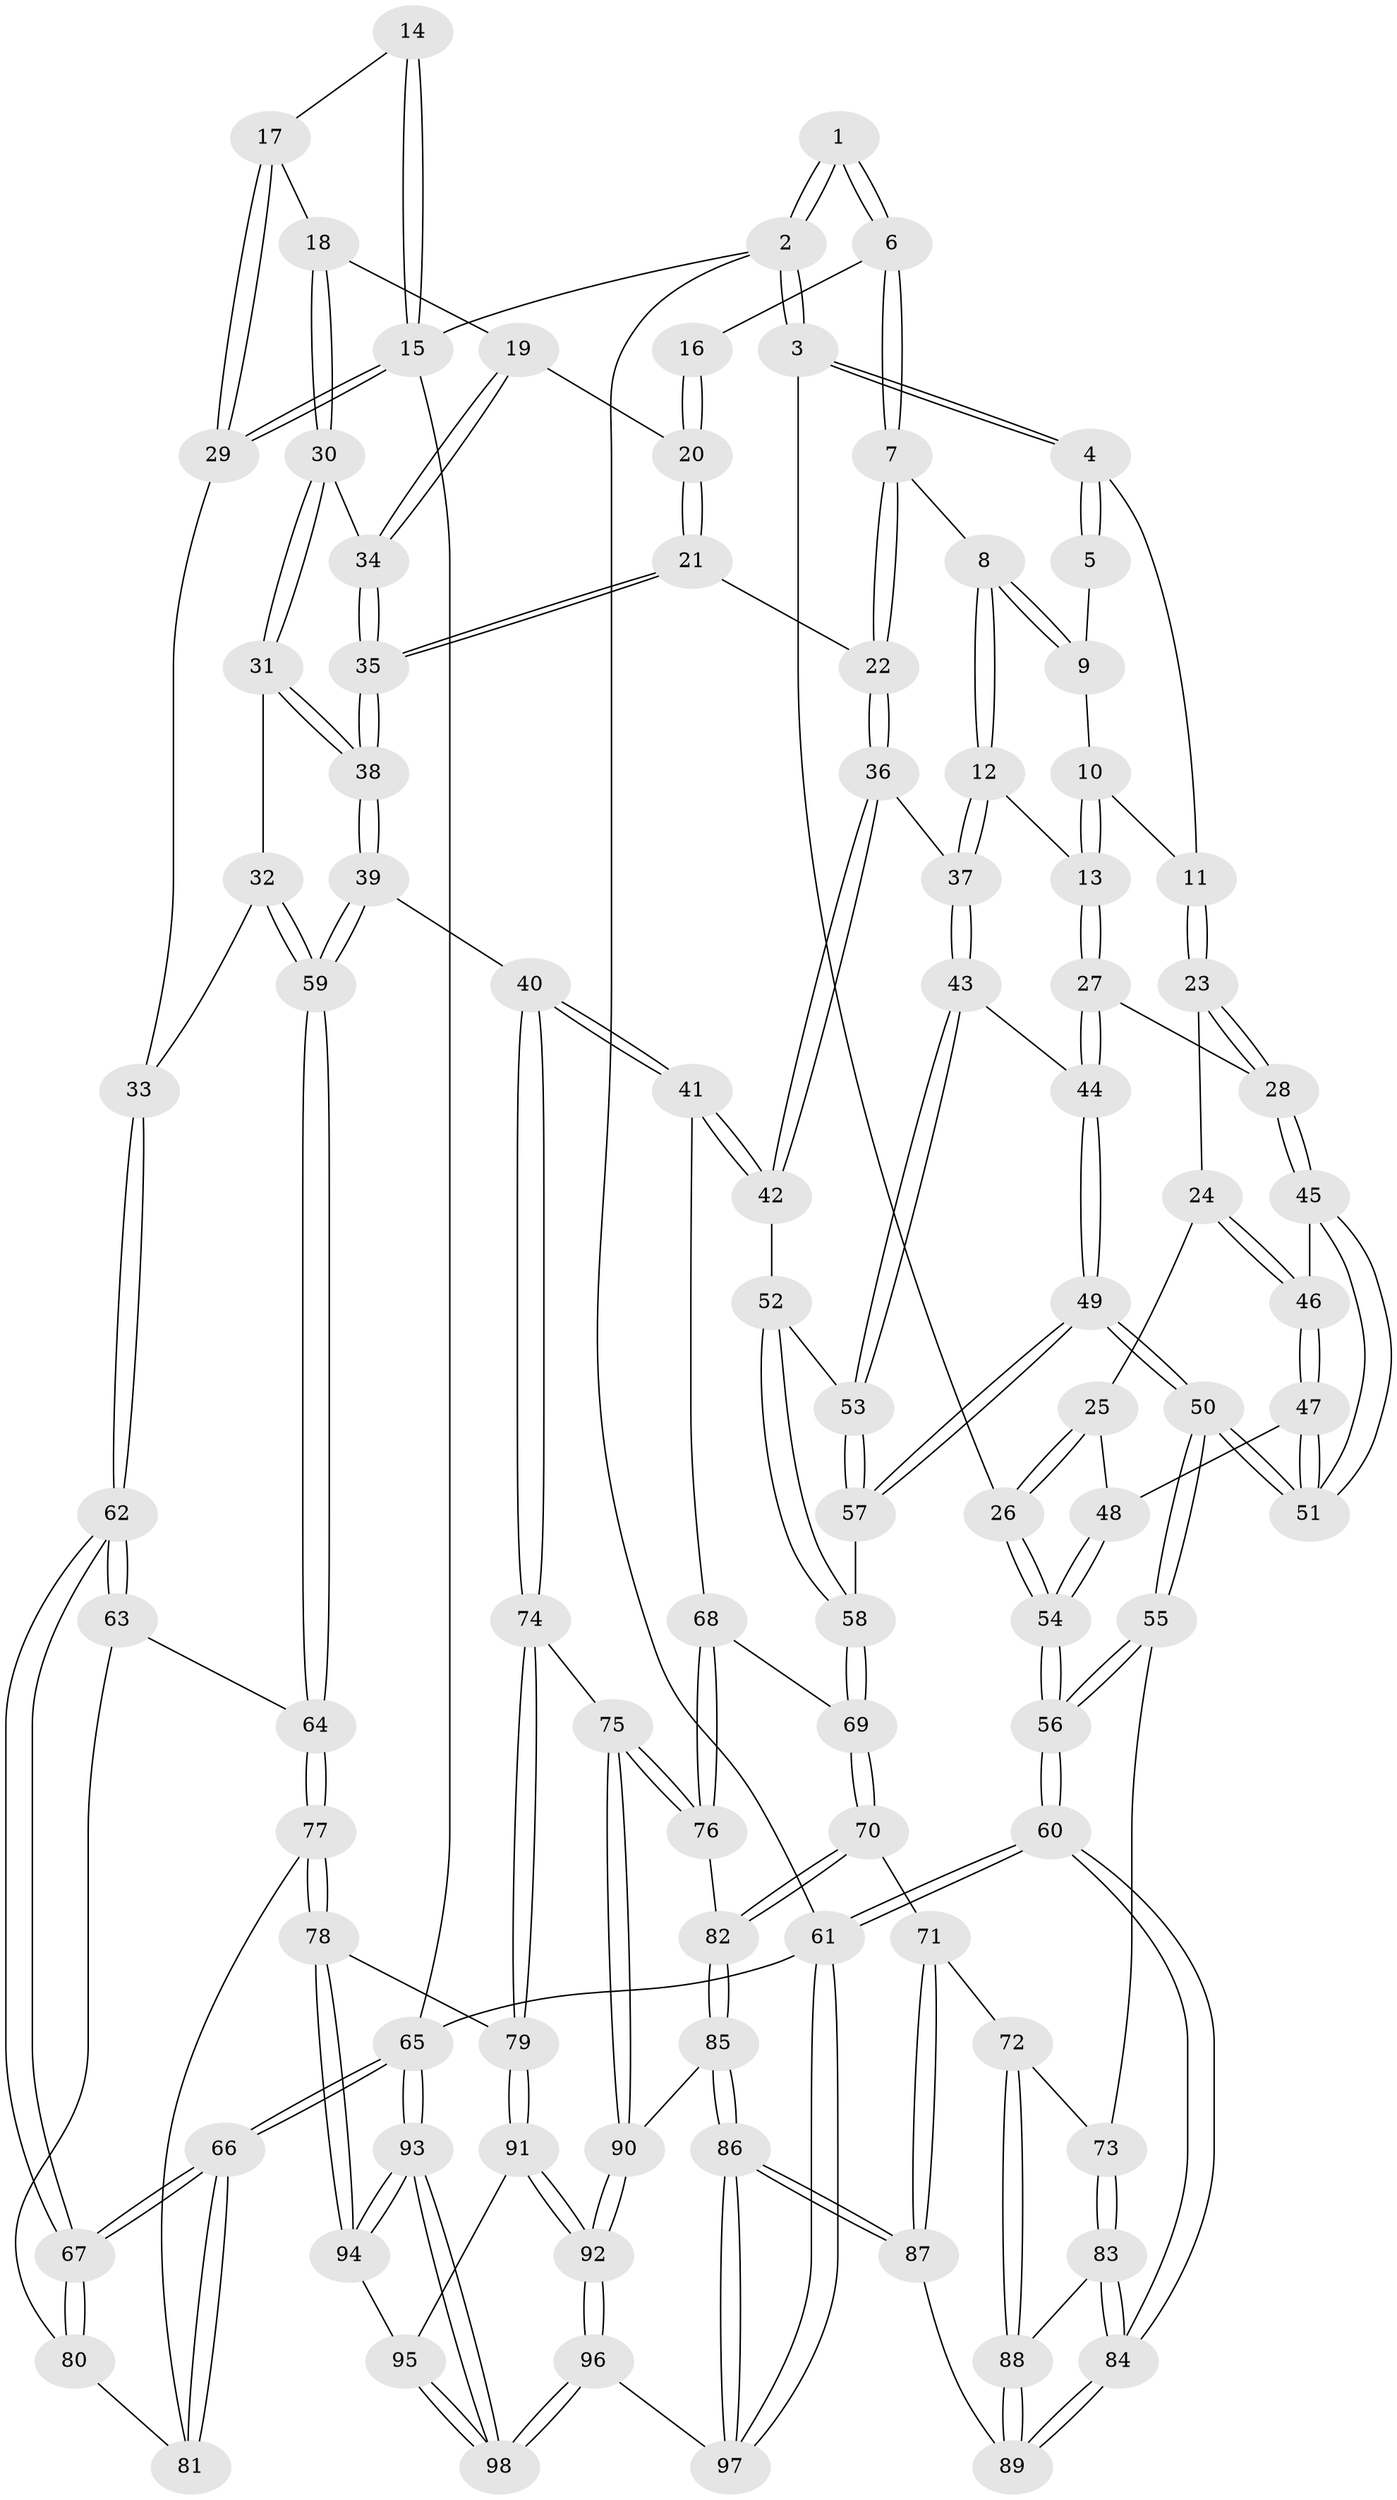// Generated by graph-tools (version 1.1) at 2025/00/03/09/25 05:00:03]
// undirected, 98 vertices, 242 edges
graph export_dot {
graph [start="1"]
  node [color=gray90,style=filled];
  1 [pos="+0.31685065076642355+0"];
  2 [pos="+0+0"];
  3 [pos="+0+0"];
  4 [pos="+0.08803523216474132+0.12312439350523914"];
  5 [pos="+0.18732980670977686+0.03294125381801701"];
  6 [pos="+0.5132117266597723+0"];
  7 [pos="+0.4988115855358236+0"];
  8 [pos="+0.40623929895163763+0.11866569954734055"];
  9 [pos="+0.21980081034460897+0.11551097220348111"];
  10 [pos="+0.2187571806034923+0.16571338379665057"];
  11 [pos="+0.0986415124580804+0.14154608389323292"];
  12 [pos="+0.3671745045440795+0.21315932511732216"];
  13 [pos="+0.2820296353406889+0.22708730883097322"];
  14 [pos="+0.686939708124953+0"];
  15 [pos="+1+0"];
  16 [pos="+0.5739042480142272+0"];
  17 [pos="+0.7788277088615055+0.08896226213569945"];
  18 [pos="+0.7789200045908068+0.08954023747445816"];
  19 [pos="+0.6592466832264087+0.23749648685196295"];
  20 [pos="+0.6346169557586587+0.2235824813103801"];
  21 [pos="+0.5819206218119328+0.27619013786632624"];
  22 [pos="+0.5674757940723826+0.2725723041143572"];
  23 [pos="+0.11903114571703265+0.2699974698605069"];
  24 [pos="+0.10727524385775725+0.2750174621165506"];
  25 [pos="+0.05895363763672655+0.2906882479116837"];
  26 [pos="+0+0.28244968031418155"];
  27 [pos="+0.1879623999572764+0.29292203001044226"];
  28 [pos="+0.16060250866364728+0.2889913153459977"];
  29 [pos="+1+0.23421480599269257"];
  30 [pos="+0.8152722460703872+0.2363206653509674"];
  31 [pos="+0.9807933493564336+0.3259434821026745"];
  32 [pos="+1+0.35671209310981966"];
  33 [pos="+1+0.3453228196751035"];
  34 [pos="+0.7149223951454218+0.33250148852388006"];
  35 [pos="+0.6943375922794968+0.36601605574389195"];
  36 [pos="+0.48687533111808395+0.321703914677845"];
  37 [pos="+0.37716475554732964+0.23767008549046859"];
  38 [pos="+0.6814139146412418+0.46727546169048556"];
  39 [pos="+0.6716198702102943+0.49684830233073857"];
  40 [pos="+0.601796022115776+0.5276023587022254"];
  41 [pos="+0.5652483335059467+0.5196006577591767"];
  42 [pos="+0.523092669638718+0.4871665762780481"];
  43 [pos="+0.33709207449322004+0.38603471712171405"];
  44 [pos="+0.22924340826385603+0.3925979543691643"];
  45 [pos="+0.1215623461968675+0.3905554776276239"];
  46 [pos="+0.09309569237042799+0.36506237184266976"];
  47 [pos="+0.06015187119567755+0.4049431535071989"];
  48 [pos="+0.05914742583625918+0.40404921337041955"];
  49 [pos="+0.15861148711591316+0.5542916211285634"];
  50 [pos="+0.14269083481560665+0.5605487172023721"];
  51 [pos="+0.10537910995046297+0.4588830886793023"];
  52 [pos="+0.4533706150953465+0.4789736909186035"];
  53 [pos="+0.3658919141350846+0.4355695892396344"];
  54 [pos="+0+0.3549425232891128"];
  55 [pos="+0.08932570544699539+0.6137157126422258"];
  56 [pos="+0+0.6501714281882894"];
  57 [pos="+0.21851086933391278+0.5586535691048713"];
  58 [pos="+0.2988959926832232+0.5940569263652207"];
  59 [pos="+0.8308496173852971+0.5734419329566255"];
  60 [pos="+0+1"];
  61 [pos="+0+1"];
  62 [pos="+1+0.658102585827136"];
  63 [pos="+0.9340468685437177+0.642001215328437"];
  64 [pos="+0.8427119490895041+0.6038724440384297"];
  65 [pos="+1+1"];
  66 [pos="+1+0.9241749008942034"];
  67 [pos="+1+0.803338584263174"];
  68 [pos="+0.4393171119701834+0.6361901235893982"];
  69 [pos="+0.35282504022541444+0.6555317012371216"];
  70 [pos="+0.33619994951827886+0.7359120744321742"];
  71 [pos="+0.30816444236304436+0.747500223399668"];
  72 [pos="+0.22297220268847795+0.7481553458121122"];
  73 [pos="+0.12581705728783402+0.6735842727559171"];
  74 [pos="+0.6144748887012728+0.754455164266933"];
  75 [pos="+0.5664173347728485+0.783125972453268"];
  76 [pos="+0.4625867331697552+0.7173781411905731"];
  77 [pos="+0.7987583479881374+0.8145899594333696"];
  78 [pos="+0.7898011868564385+0.8239199856764338"];
  79 [pos="+0.69341006313974+0.795856681654042"];
  80 [pos="+0.9523668524042709+0.7488525690879443"];
  81 [pos="+0.8291733206562676+0.8113897231674209"];
  82 [pos="+0.3817065268481783+0.7744971041267539"];
  83 [pos="+0.1173901282738298+0.830690809819442"];
  84 [pos="+0.04267663171249072+0.9366876955880628"];
  85 [pos="+0.4310723503190525+0.8727974394857533"];
  86 [pos="+0.33750782991988093+0.9888120066481374"];
  87 [pos="+0.2820763676599515+0.9334293727007577"];
  88 [pos="+0.218031952493073+0.8487766205779206"];
  89 [pos="+0.25063448763219265+0.9145462379540195"];
  90 [pos="+0.5096540409553257+0.8537943626313977"];
  91 [pos="+0.6041168553783426+0.9573784410347089"];
  92 [pos="+0.5853865934011883+0.9666432442970321"];
  93 [pos="+1+1"];
  94 [pos="+0.7912218831125585+0.8374856849364882"];
  95 [pos="+0.673169231421104+0.9502801842561825"];
  96 [pos="+0.5411818791058799+1"];
  97 [pos="+0.34737862419590404+1"];
  98 [pos="+0.8826022537776343+1"];
  1 -- 2;
  1 -- 2;
  1 -- 6;
  1 -- 6;
  2 -- 3;
  2 -- 3;
  2 -- 15;
  2 -- 61;
  3 -- 4;
  3 -- 4;
  3 -- 26;
  4 -- 5;
  4 -- 5;
  4 -- 11;
  5 -- 9;
  6 -- 7;
  6 -- 7;
  6 -- 16;
  7 -- 8;
  7 -- 22;
  7 -- 22;
  8 -- 9;
  8 -- 9;
  8 -- 12;
  8 -- 12;
  9 -- 10;
  10 -- 11;
  10 -- 13;
  10 -- 13;
  11 -- 23;
  11 -- 23;
  12 -- 13;
  12 -- 37;
  12 -- 37;
  13 -- 27;
  13 -- 27;
  14 -- 15;
  14 -- 15;
  14 -- 17;
  15 -- 29;
  15 -- 29;
  15 -- 65;
  16 -- 20;
  16 -- 20;
  17 -- 18;
  17 -- 29;
  17 -- 29;
  18 -- 19;
  18 -- 30;
  18 -- 30;
  19 -- 20;
  19 -- 34;
  19 -- 34;
  20 -- 21;
  20 -- 21;
  21 -- 22;
  21 -- 35;
  21 -- 35;
  22 -- 36;
  22 -- 36;
  23 -- 24;
  23 -- 28;
  23 -- 28;
  24 -- 25;
  24 -- 46;
  24 -- 46;
  25 -- 26;
  25 -- 26;
  25 -- 48;
  26 -- 54;
  26 -- 54;
  27 -- 28;
  27 -- 44;
  27 -- 44;
  28 -- 45;
  28 -- 45;
  29 -- 33;
  30 -- 31;
  30 -- 31;
  30 -- 34;
  31 -- 32;
  31 -- 38;
  31 -- 38;
  32 -- 33;
  32 -- 59;
  32 -- 59;
  33 -- 62;
  33 -- 62;
  34 -- 35;
  34 -- 35;
  35 -- 38;
  35 -- 38;
  36 -- 37;
  36 -- 42;
  36 -- 42;
  37 -- 43;
  37 -- 43;
  38 -- 39;
  38 -- 39;
  39 -- 40;
  39 -- 59;
  39 -- 59;
  40 -- 41;
  40 -- 41;
  40 -- 74;
  40 -- 74;
  41 -- 42;
  41 -- 42;
  41 -- 68;
  42 -- 52;
  43 -- 44;
  43 -- 53;
  43 -- 53;
  44 -- 49;
  44 -- 49;
  45 -- 46;
  45 -- 51;
  45 -- 51;
  46 -- 47;
  46 -- 47;
  47 -- 48;
  47 -- 51;
  47 -- 51;
  48 -- 54;
  48 -- 54;
  49 -- 50;
  49 -- 50;
  49 -- 57;
  49 -- 57;
  50 -- 51;
  50 -- 51;
  50 -- 55;
  50 -- 55;
  52 -- 53;
  52 -- 58;
  52 -- 58;
  53 -- 57;
  53 -- 57;
  54 -- 56;
  54 -- 56;
  55 -- 56;
  55 -- 56;
  55 -- 73;
  56 -- 60;
  56 -- 60;
  57 -- 58;
  58 -- 69;
  58 -- 69;
  59 -- 64;
  59 -- 64;
  60 -- 61;
  60 -- 61;
  60 -- 84;
  60 -- 84;
  61 -- 97;
  61 -- 97;
  61 -- 65;
  62 -- 63;
  62 -- 63;
  62 -- 67;
  62 -- 67;
  63 -- 64;
  63 -- 80;
  64 -- 77;
  64 -- 77;
  65 -- 66;
  65 -- 66;
  65 -- 93;
  65 -- 93;
  66 -- 67;
  66 -- 67;
  66 -- 81;
  66 -- 81;
  67 -- 80;
  67 -- 80;
  68 -- 69;
  68 -- 76;
  68 -- 76;
  69 -- 70;
  69 -- 70;
  70 -- 71;
  70 -- 82;
  70 -- 82;
  71 -- 72;
  71 -- 87;
  71 -- 87;
  72 -- 73;
  72 -- 88;
  72 -- 88;
  73 -- 83;
  73 -- 83;
  74 -- 75;
  74 -- 79;
  74 -- 79;
  75 -- 76;
  75 -- 76;
  75 -- 90;
  75 -- 90;
  76 -- 82;
  77 -- 78;
  77 -- 78;
  77 -- 81;
  78 -- 79;
  78 -- 94;
  78 -- 94;
  79 -- 91;
  79 -- 91;
  80 -- 81;
  82 -- 85;
  82 -- 85;
  83 -- 84;
  83 -- 84;
  83 -- 88;
  84 -- 89;
  84 -- 89;
  85 -- 86;
  85 -- 86;
  85 -- 90;
  86 -- 87;
  86 -- 87;
  86 -- 97;
  86 -- 97;
  87 -- 89;
  88 -- 89;
  88 -- 89;
  90 -- 92;
  90 -- 92;
  91 -- 92;
  91 -- 92;
  91 -- 95;
  92 -- 96;
  92 -- 96;
  93 -- 94;
  93 -- 94;
  93 -- 98;
  93 -- 98;
  94 -- 95;
  95 -- 98;
  95 -- 98;
  96 -- 97;
  96 -- 98;
  96 -- 98;
}
